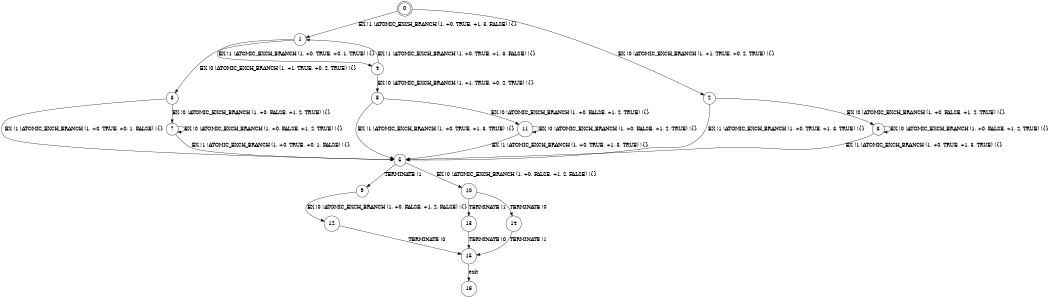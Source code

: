 digraph BCG {
size = "7, 10.5";
center = TRUE;
node [shape = circle];
0 [peripheries = 2];
0 -> 1 [label = "EX !1 !ATOMIC_EXCH_BRANCH (1, +0, TRUE, +1, 3, FALSE) !{}"];
0 -> 2 [label = "EX !0 !ATOMIC_EXCH_BRANCH (1, +1, TRUE, +0, 2, TRUE) !{}"];
1 -> 3 [label = "EX !0 !ATOMIC_EXCH_BRANCH (1, +1, TRUE, +0, 2, TRUE) !{}"];
1 -> 4 [label = "EX !1 !ATOMIC_EXCH_BRANCH (1, +0, TRUE, +0, 1, TRUE) !{}"];
2 -> 5 [label = "EX !1 !ATOMIC_EXCH_BRANCH (1, +0, TRUE, +1, 3, TRUE) !{}"];
2 -> 6 [label = "EX !0 !ATOMIC_EXCH_BRANCH (1, +0, FALSE, +1, 2, TRUE) !{}"];
3 -> 5 [label = "EX !1 !ATOMIC_EXCH_BRANCH (1, +0, TRUE, +0, 1, FALSE) !{}"];
3 -> 7 [label = "EX !0 !ATOMIC_EXCH_BRANCH (1, +0, FALSE, +1, 2, TRUE) !{}"];
4 -> 8 [label = "EX !0 !ATOMIC_EXCH_BRANCH (1, +1, TRUE, +0, 2, TRUE) !{}"];
4 -> 1 [label = "EX !1 !ATOMIC_EXCH_BRANCH (1, +0, TRUE, +1, 3, FALSE) !{}"];
5 -> 9 [label = "TERMINATE !1"];
5 -> 10 [label = "EX !0 !ATOMIC_EXCH_BRANCH (1, +0, FALSE, +1, 2, FALSE) !{}"];
6 -> 5 [label = "EX !1 !ATOMIC_EXCH_BRANCH (1, +0, TRUE, +1, 3, TRUE) !{}"];
6 -> 6 [label = "EX !0 !ATOMIC_EXCH_BRANCH (1, +0, FALSE, +1, 2, TRUE) !{}"];
7 -> 5 [label = "EX !1 !ATOMIC_EXCH_BRANCH (1, +0, TRUE, +0, 1, FALSE) !{}"];
7 -> 7 [label = "EX !0 !ATOMIC_EXCH_BRANCH (1, +0, FALSE, +1, 2, TRUE) !{}"];
8 -> 5 [label = "EX !1 !ATOMIC_EXCH_BRANCH (1, +0, TRUE, +1, 3, TRUE) !{}"];
8 -> 11 [label = "EX !0 !ATOMIC_EXCH_BRANCH (1, +0, FALSE, +1, 2, TRUE) !{}"];
9 -> 12 [label = "EX !0 !ATOMIC_EXCH_BRANCH (1, +0, FALSE, +1, 2, FALSE) !{}"];
10 -> 13 [label = "TERMINATE !1"];
10 -> 14 [label = "TERMINATE !0"];
11 -> 5 [label = "EX !1 !ATOMIC_EXCH_BRANCH (1, +0, TRUE, +1, 3, TRUE) !{}"];
11 -> 11 [label = "EX !0 !ATOMIC_EXCH_BRANCH (1, +0, FALSE, +1, 2, TRUE) !{}"];
12 -> 15 [label = "TERMINATE !0"];
13 -> 15 [label = "TERMINATE !0"];
14 -> 15 [label = "TERMINATE !1"];
15 -> 16 [label = "exit"];
}
